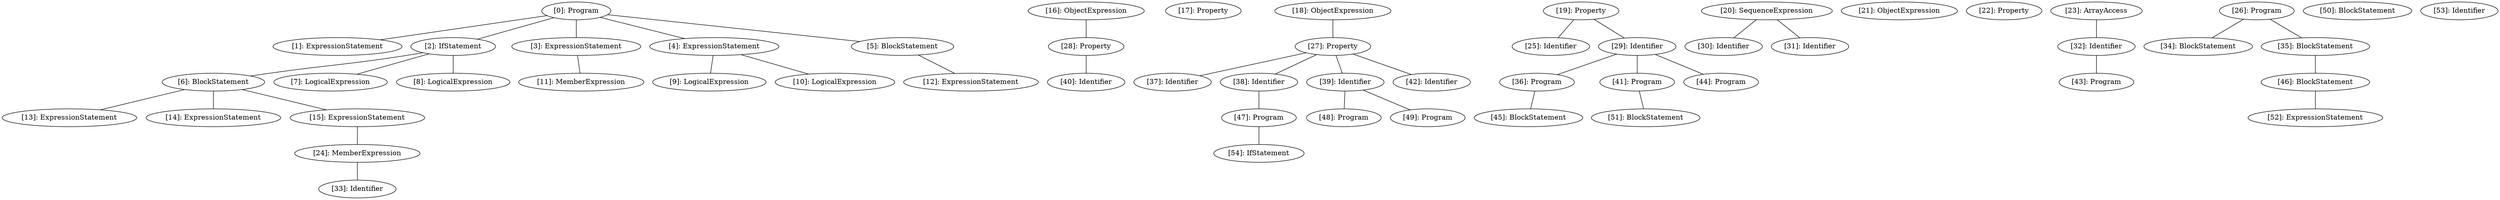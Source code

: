 // Result
graph {
	0 [label="[0]: Program"]
	1 [label="[1]: ExpressionStatement"]
	2 [label="[2]: IfStatement"]
	3 [label="[3]: ExpressionStatement"]
	4 [label="[4]: ExpressionStatement"]
	5 [label="[5]: BlockStatement"]
	6 [label="[6]: BlockStatement"]
	7 [label="[7]: LogicalExpression"]
	8 [label="[8]: LogicalExpression"]
	9 [label="[9]: LogicalExpression"]
	10 [label="[10]: LogicalExpression"]
	11 [label="[11]: MemberExpression"]
	12 [label="[12]: ExpressionStatement"]
	13 [label="[13]: ExpressionStatement"]
	14 [label="[14]: ExpressionStatement"]
	15 [label="[15]: ExpressionStatement"]
	16 [label="[16]: ObjectExpression"]
	17 [label="[17]: Property"]
	18 [label="[18]: ObjectExpression"]
	19 [label="[19]: Property"]
	20 [label="[20]: SequenceExpression"]
	21 [label="[21]: ObjectExpression"]
	22 [label="[22]: Property"]
	23 [label="[23]: ArrayAccess"]
	24 [label="[24]: MemberExpression"]
	25 [label="[25]: Identifier"]
	26 [label="[26]: Program"]
	27 [label="[27]: Property"]
	28 [label="[28]: Property"]
	29 [label="[29]: Identifier"]
	30 [label="[30]: Identifier"]
	31 [label="[31]: Identifier"]
	32 [label="[32]: Identifier"]
	33 [label="[33]: Identifier"]
	34 [label="[34]: BlockStatement"]
	35 [label="[35]: BlockStatement"]
	36 [label="[36]: Program"]
	37 [label="[37]: Identifier"]
	38 [label="[38]: Identifier"]
	39 [label="[39]: Identifier"]
	40 [label="[40]: Identifier"]
	41 [label="[41]: Program"]
	42 [label="[42]: Identifier"]
	43 [label="[43]: Program"]
	44 [label="[44]: Program"]
	45 [label="[45]: BlockStatement"]
	46 [label="[46]: BlockStatement"]
	47 [label="[47]: Program"]
	48 [label="[48]: Program"]
	49 [label="[49]: Program"]
	50 [label="[50]: BlockStatement"]
	51 [label="[51]: BlockStatement"]
	52 [label="[52]: ExpressionStatement"]
	53 [label="[53]: Identifier"]
	54 [label="[54]: IfStatement"]
	0 -- 1
	0 -- 2
	0 -- 3
	0 -- 4
	0 -- 5
	2 -- 6
	2 -- 7
	2 -- 8
	3 -- 11
	4 -- 9
	4 -- 10
	5 -- 12
	6 -- 13
	6 -- 14
	6 -- 15
	15 -- 24
	16 -- 28
	18 -- 27
	19 -- 25
	19 -- 29
	20 -- 30
	20 -- 31
	23 -- 32
	24 -- 33
	26 -- 34
	26 -- 35
	27 -- 37
	27 -- 38
	27 -- 39
	27 -- 42
	28 -- 40
	29 -- 36
	29 -- 41
	29 -- 44
	32 -- 43
	35 -- 46
	36 -- 45
	38 -- 47
	39 -- 48
	39 -- 49
	41 -- 51
	46 -- 52
	47 -- 54
}
